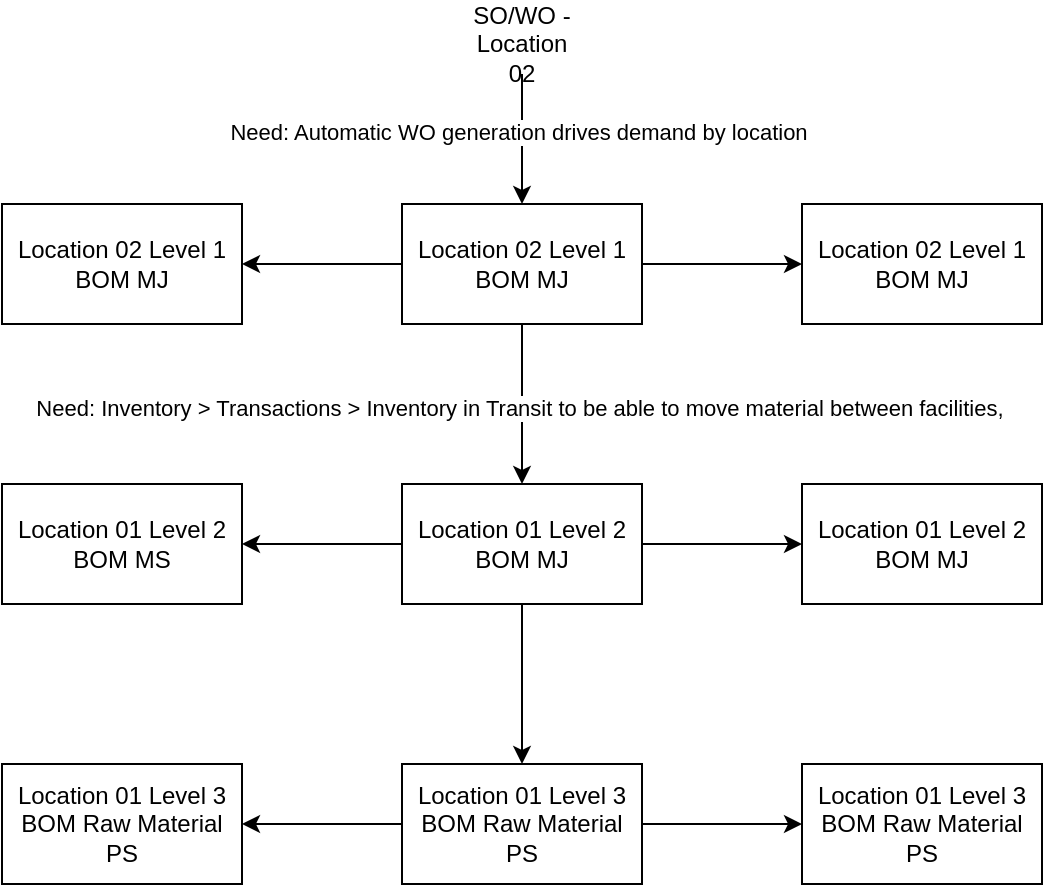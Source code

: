 <mxfile version="22.1.3" type="github">
  <diagram name="Page-1" id="l33B4il6V4JKGxfA662Z">
    <mxGraphModel dx="1042" dy="639" grid="1" gridSize="10" guides="1" tooltips="1" connect="1" arrows="1" fold="1" page="1" pageScale="1" pageWidth="850" pageHeight="1100" math="0" shadow="0">
      <root>
        <mxCell id="0" />
        <mxCell id="1" parent="0" />
        <mxCell id="aHdcCpO8DGhsh1TaFotd-3" value="" style="edgeStyle=orthogonalEdgeStyle;rounded=0;orthogonalLoop=1;jettySize=auto;html=1;" edge="1" parent="1" source="aHdcCpO8DGhsh1TaFotd-1" target="aHdcCpO8DGhsh1TaFotd-2">
          <mxGeometry relative="1" as="geometry" />
        </mxCell>
        <mxCell id="aHdcCpO8DGhsh1TaFotd-23" value="Need: Automatic WO generation drives demand by location" style="edgeLabel;html=1;align=center;verticalAlign=middle;resizable=0;points=[];" vertex="1" connectable="0" parent="aHdcCpO8DGhsh1TaFotd-3">
          <mxGeometry x="-0.126" y="-2" relative="1" as="geometry">
            <mxPoint as="offset" />
          </mxGeometry>
        </mxCell>
        <mxCell id="aHdcCpO8DGhsh1TaFotd-1" value="SO/WO - Location 02" style="text;html=1;strokeColor=none;fillColor=none;align=center;verticalAlign=middle;whiteSpace=wrap;rounded=0;" vertex="1" parent="1">
          <mxGeometry x="395" y="30" width="60" height="30" as="geometry" />
        </mxCell>
        <mxCell id="aHdcCpO8DGhsh1TaFotd-5" value="" style="edgeStyle=orthogonalEdgeStyle;rounded=0;orthogonalLoop=1;jettySize=auto;html=1;" edge="1" parent="1" source="aHdcCpO8DGhsh1TaFotd-2" target="aHdcCpO8DGhsh1TaFotd-4">
          <mxGeometry relative="1" as="geometry" />
        </mxCell>
        <mxCell id="aHdcCpO8DGhsh1TaFotd-7" value="" style="edgeStyle=orthogonalEdgeStyle;rounded=0;orthogonalLoop=1;jettySize=auto;html=1;" edge="1" parent="1" source="aHdcCpO8DGhsh1TaFotd-2" target="aHdcCpO8DGhsh1TaFotd-6">
          <mxGeometry relative="1" as="geometry" />
        </mxCell>
        <mxCell id="aHdcCpO8DGhsh1TaFotd-11" value="" style="edgeStyle=orthogonalEdgeStyle;rounded=0;orthogonalLoop=1;jettySize=auto;html=1;" edge="1" parent="1" source="aHdcCpO8DGhsh1TaFotd-2" target="aHdcCpO8DGhsh1TaFotd-10">
          <mxGeometry relative="1" as="geometry" />
        </mxCell>
        <mxCell id="aHdcCpO8DGhsh1TaFotd-22" value="Need: Inventory &amp;gt; Transactions &amp;gt; Inventory in Transit to be able to move material between facilities,&amp;nbsp;" style="edgeLabel;html=1;align=center;verticalAlign=middle;resizable=0;points=[];" vertex="1" connectable="0" parent="aHdcCpO8DGhsh1TaFotd-11">
          <mxGeometry x="0.035" relative="1" as="geometry">
            <mxPoint as="offset" />
          </mxGeometry>
        </mxCell>
        <mxCell id="aHdcCpO8DGhsh1TaFotd-2" value="Location 02 Level 1 BOM MJ" style="whiteSpace=wrap;html=1;" vertex="1" parent="1">
          <mxGeometry x="365" y="125" width="120" height="60" as="geometry" />
        </mxCell>
        <mxCell id="aHdcCpO8DGhsh1TaFotd-4" value="Location 02 Level 1 BOM MJ" style="whiteSpace=wrap;html=1;" vertex="1" parent="1">
          <mxGeometry x="165" y="125" width="120" height="60" as="geometry" />
        </mxCell>
        <mxCell id="aHdcCpO8DGhsh1TaFotd-6" value="Location 02 Level 1 BOM MJ" style="whiteSpace=wrap;html=1;" vertex="1" parent="1">
          <mxGeometry x="565" y="125" width="120" height="60" as="geometry" />
        </mxCell>
        <mxCell id="aHdcCpO8DGhsh1TaFotd-13" value="" style="edgeStyle=orthogonalEdgeStyle;rounded=0;orthogonalLoop=1;jettySize=auto;html=1;" edge="1" parent="1" source="aHdcCpO8DGhsh1TaFotd-10" target="aHdcCpO8DGhsh1TaFotd-12">
          <mxGeometry relative="1" as="geometry" />
        </mxCell>
        <mxCell id="aHdcCpO8DGhsh1TaFotd-15" value="" style="edgeStyle=orthogonalEdgeStyle;rounded=0;orthogonalLoop=1;jettySize=auto;html=1;" edge="1" parent="1" source="aHdcCpO8DGhsh1TaFotd-10" target="aHdcCpO8DGhsh1TaFotd-14">
          <mxGeometry relative="1" as="geometry" />
        </mxCell>
        <mxCell id="aHdcCpO8DGhsh1TaFotd-17" value="" style="edgeStyle=orthogonalEdgeStyle;rounded=0;orthogonalLoop=1;jettySize=auto;html=1;" edge="1" parent="1" source="aHdcCpO8DGhsh1TaFotd-10" target="aHdcCpO8DGhsh1TaFotd-16">
          <mxGeometry relative="1" as="geometry" />
        </mxCell>
        <mxCell id="aHdcCpO8DGhsh1TaFotd-10" value="Location 01 Level 2 BOM MJ" style="whiteSpace=wrap;html=1;" vertex="1" parent="1">
          <mxGeometry x="365" y="265" width="120" height="60" as="geometry" />
        </mxCell>
        <mxCell id="aHdcCpO8DGhsh1TaFotd-12" value="Location 01 Level 2 BOM MS" style="whiteSpace=wrap;html=1;" vertex="1" parent="1">
          <mxGeometry x="165" y="265" width="120" height="60" as="geometry" />
        </mxCell>
        <mxCell id="aHdcCpO8DGhsh1TaFotd-14" value="Location 01 Level 2 BOM MJ" style="whiteSpace=wrap;html=1;" vertex="1" parent="1">
          <mxGeometry x="565" y="265" width="120" height="60" as="geometry" />
        </mxCell>
        <mxCell id="aHdcCpO8DGhsh1TaFotd-19" value="" style="edgeStyle=orthogonalEdgeStyle;rounded=0;orthogonalLoop=1;jettySize=auto;html=1;" edge="1" parent="1" source="aHdcCpO8DGhsh1TaFotd-16" target="aHdcCpO8DGhsh1TaFotd-18">
          <mxGeometry relative="1" as="geometry" />
        </mxCell>
        <mxCell id="aHdcCpO8DGhsh1TaFotd-21" value="" style="edgeStyle=orthogonalEdgeStyle;rounded=0;orthogonalLoop=1;jettySize=auto;html=1;" edge="1" parent="1" source="aHdcCpO8DGhsh1TaFotd-16" target="aHdcCpO8DGhsh1TaFotd-20">
          <mxGeometry relative="1" as="geometry" />
        </mxCell>
        <mxCell id="aHdcCpO8DGhsh1TaFotd-16" value="Location 01 Level 3 BOM Raw Material PS" style="whiteSpace=wrap;html=1;" vertex="1" parent="1">
          <mxGeometry x="365" y="405" width="120" height="60" as="geometry" />
        </mxCell>
        <mxCell id="aHdcCpO8DGhsh1TaFotd-18" value="Location 01 Level 3 BOM Raw Material PS" style="whiteSpace=wrap;html=1;" vertex="1" parent="1">
          <mxGeometry x="565" y="405" width="120" height="60" as="geometry" />
        </mxCell>
        <mxCell id="aHdcCpO8DGhsh1TaFotd-20" value="Location 01 Level 3 BOM Raw Material PS" style="whiteSpace=wrap;html=1;" vertex="1" parent="1">
          <mxGeometry x="165" y="405" width="120" height="60" as="geometry" />
        </mxCell>
      </root>
    </mxGraphModel>
  </diagram>
</mxfile>
